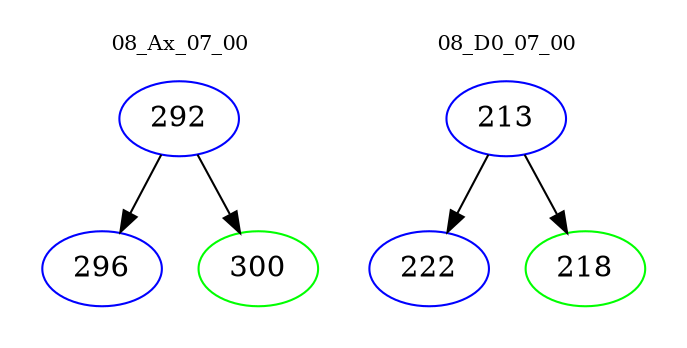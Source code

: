 digraph{
subgraph cluster_0 {
color = white
label = "08_Ax_07_00";
fontsize=10;
T0_292 [label="292", color="blue"]
T0_292 -> T0_296 [color="black"]
T0_296 [label="296", color="blue"]
T0_292 -> T0_300 [color="black"]
T0_300 [label="300", color="green"]
}
subgraph cluster_1 {
color = white
label = "08_D0_07_00";
fontsize=10;
T1_213 [label="213", color="blue"]
T1_213 -> T1_222 [color="black"]
T1_222 [label="222", color="blue"]
T1_213 -> T1_218 [color="black"]
T1_218 [label="218", color="green"]
}
}
